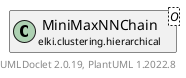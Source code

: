 @startuml
    remove .*\.(Instance|Par|Parameterizer|Factory)$
    set namespaceSeparator none
    hide empty fields
    hide empty methods

    class "<size:14>MiniMaxNNChain.Instance\n<size:10>elki.clustering.hierarchical" as elki.clustering.hierarchical.MiniMaxNNChain.Instance [[MiniMaxNNChain.Instance.html]] {
        +run(ArrayDBIDs, ClusterDistanceMatrix, ClusterMergeHistoryBuilder, DistanceQuery<?>, DBIDArrayMIter): ClusterPrototypeMergeHistory
        -nnChainCore(): void
    }

    class "<size:14>MiniMax.Instance\n<size:10>elki.clustering.hierarchical" as elki.clustering.hierarchical.MiniMax.Instance [[MiniMax.Instance.html]]
    class "<size:14>MiniMaxNNChain\n<size:10>elki.clustering.hierarchical" as elki.clustering.hierarchical.MiniMaxNNChain<O> [[MiniMaxNNChain.html]]

    elki.clustering.hierarchical.MiniMax.Instance <|-- elki.clustering.hierarchical.MiniMaxNNChain.Instance
    elki.clustering.hierarchical.MiniMaxNNChain +-- elki.clustering.hierarchical.MiniMaxNNChain.Instance

    center footer UMLDoclet 2.0.19, PlantUML 1.2022.8
@enduml
